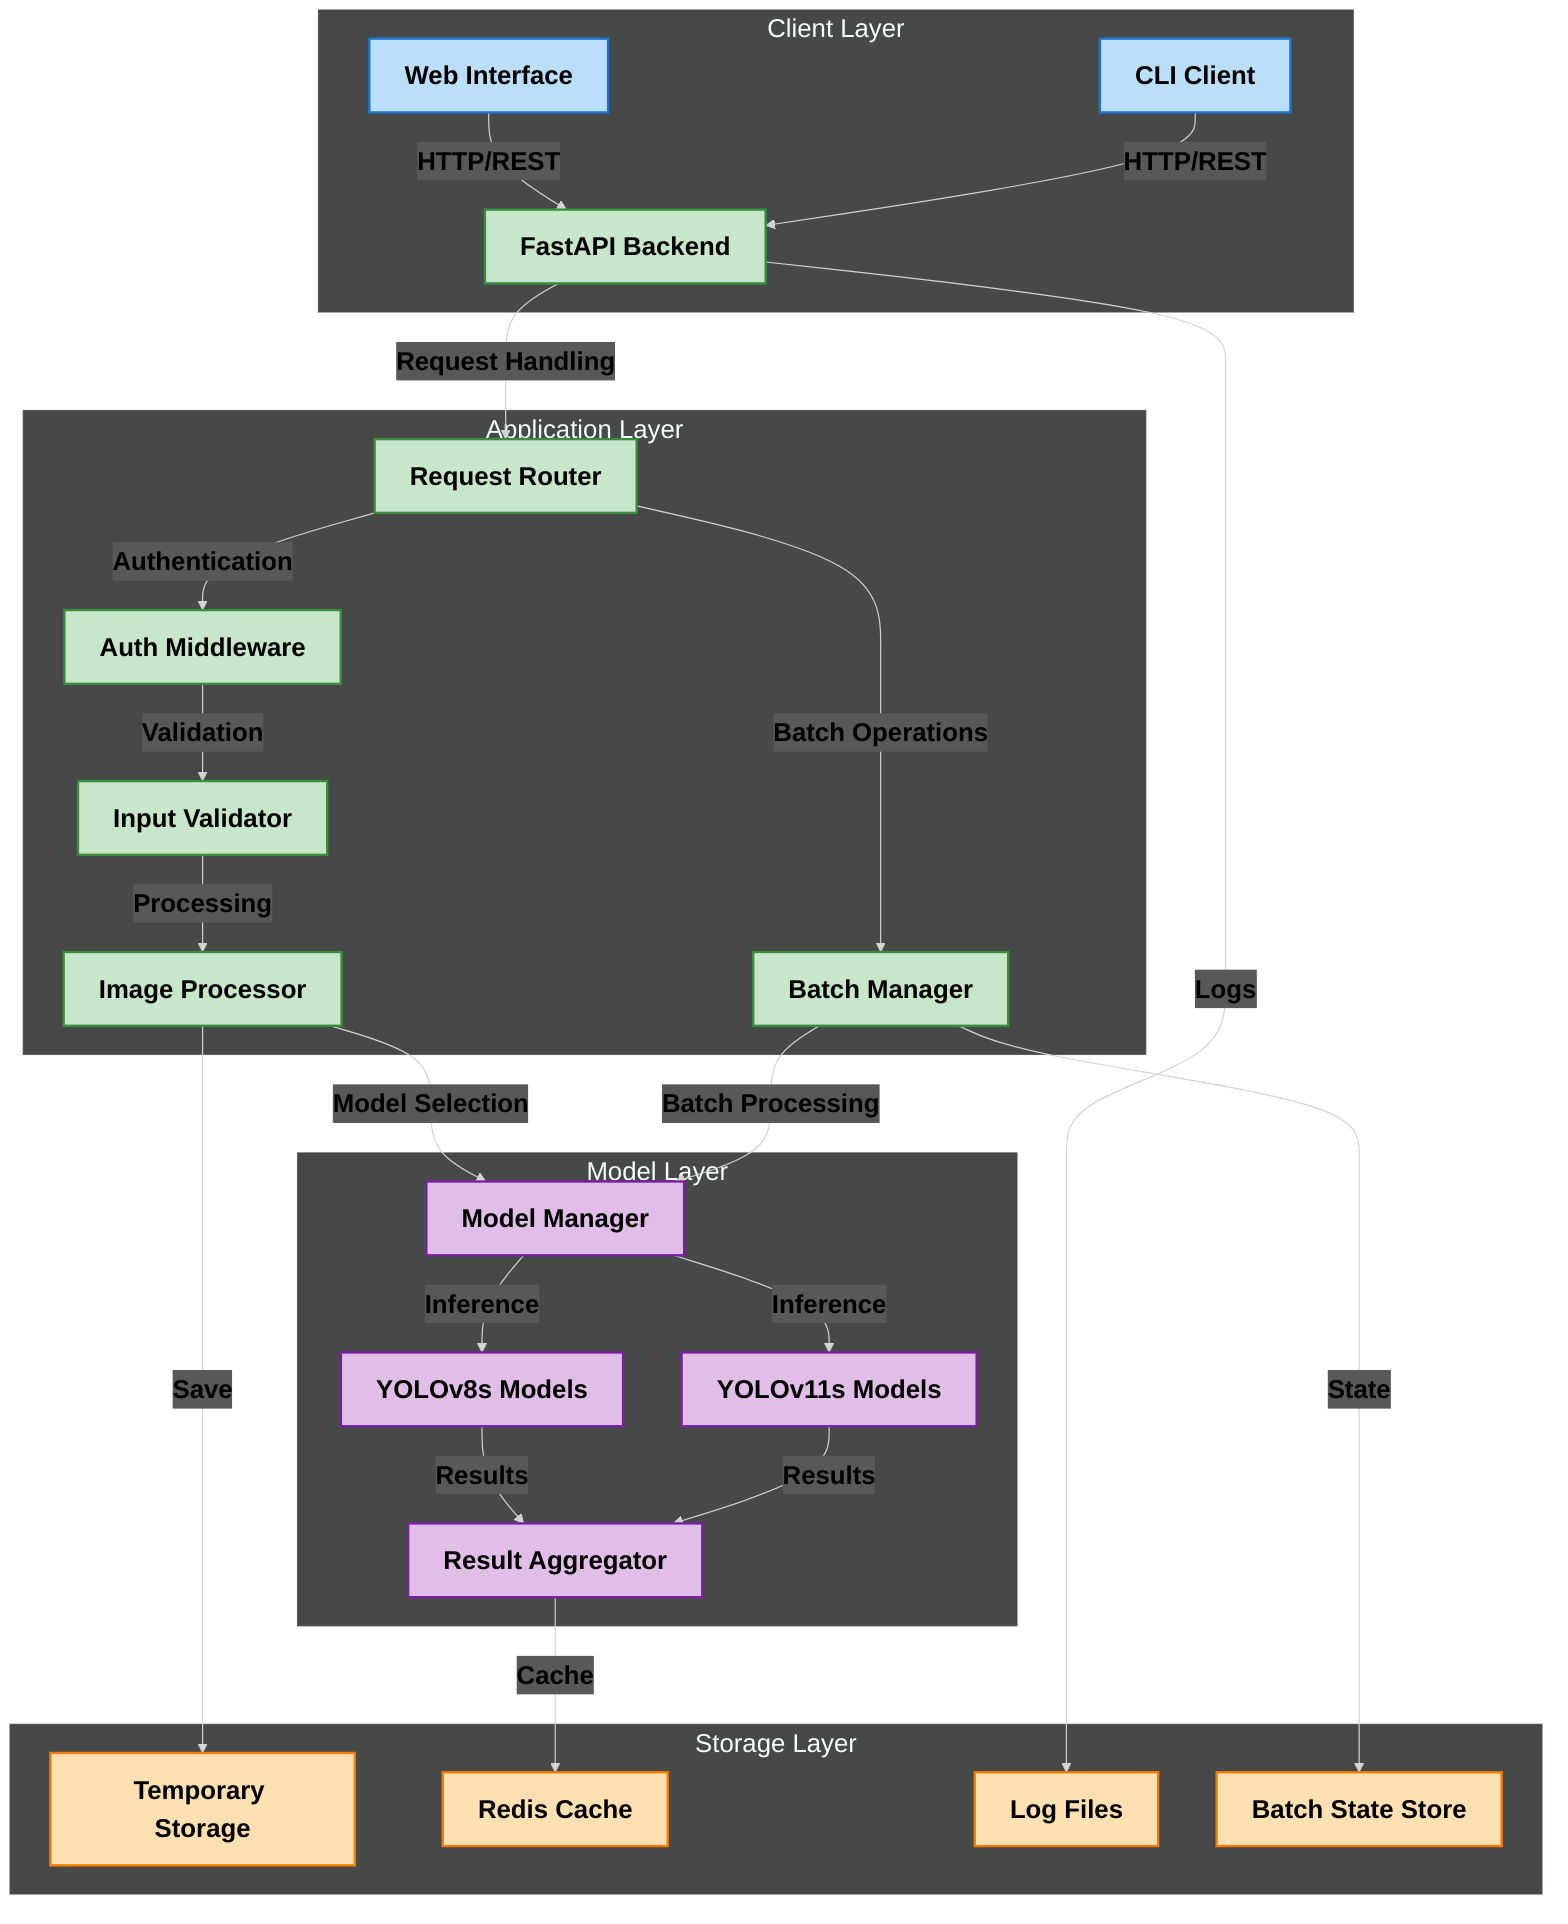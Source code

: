 %%{init: {'theme': 'dark', 'themeVariables': { 'fontFamily': 'arial', 'fontSize': '22px', 'fontWeight': 'bold'}}}%%
graph TD
    subgraph "Client Layer"
        style A fill:#bbdefb,stroke:#1976d2,stroke-width:2px,color:#000000,font-weight:bold
        style Z fill:#bbdefb,stroke:#1976d2,stroke-width:2px,color:#000000,font-weight:bold
        A["Web Interface"] -->|"HTTP/REST"| B["FastAPI Backend"]
        Z["CLI Client"] -->|"HTTP/REST"| B
    end

    subgraph "Application Layer"
        style B fill:#c8e6c9,stroke:#388e3c,stroke-width:2px,color:#000000,font-weight:bold
        style C fill:#c8e6c9,stroke:#388e3c,stroke-width:2px,color:#000000,font-weight:bold
        style D fill:#c8e6c9,stroke:#388e3c,stroke-width:2px,color:#000000,font-weight:bold
        style E fill:#c8e6c9,stroke:#388e3c,stroke-width:2px,color:#000000,font-weight:bold
        style F fill:#c8e6c9,stroke:#388e3c,stroke-width:2px,color:#000000,font-weight:bold
        style X fill:#c8e6c9,stroke:#388e3c,stroke-width:2px,color:#000000,font-weight:bold
        B -->|"Request Handling"| C["Request Router"]
        C -->|"Authentication"| D["Auth Middleware"]
        D -->|"Validation"| E["Input Validator"]
        E -->|"Processing"| F["Image Processor"]
        C -->|"Batch Operations"| X["Batch Manager"]
    end

    subgraph "Model Layer"
        style G fill:#e1bee7,stroke:#7b1fa2,stroke-width:2px,color:#000000,font-weight:bold
        style H fill:#e1bee7,stroke:#7b1fa2,stroke-width:2px,color:#000000,font-weight:bold
        style I fill:#e1bee7,stroke:#7b1fa2,stroke-width:2px,color:#000000,font-weight:bold
        style J fill:#e1bee7,stroke:#7b1fa2,stroke-width:2px,color:#000000,font-weight:bold
        F -->|"Model Selection"| G["Model Manager"]
        G -->|"Inference"| H["YOLOv8s Models"]
        G -->|"Inference"| I["YOLOv11s Models"]
        H -->|"Results"| J["Result Aggregator"]
        I -->|"Results"| J
        X -->|"Batch Processing"| G
    end

    subgraph "Storage Layer" 
        style K fill:#ffe0b2,stroke:#f57c00,stroke-width:2px,color:#000000,font-weight:bold
        style L fill:#ffe0b2,stroke:#f57c00,stroke-width:2px,color:#000000,font-weight:bold
        style M fill:#ffe0b2,stroke:#f57c00,stroke-width:2px,color:#000000,font-weight:bold
        style N fill:#ffe0b2,stroke:#f57c00,stroke-width:2px,color:#000000,font-weight:bold
        F -->|"Save"| K["Temporary Storage"]
        J -->|"Cache"| L["Redis Cache"]
        B -->|"Logs"| M["Log Files"]
        X -->|"State"| N["Batch State Store"]
    end

    %% Style all edge labels
    linkStyle default color:#000000,font-weight:bold